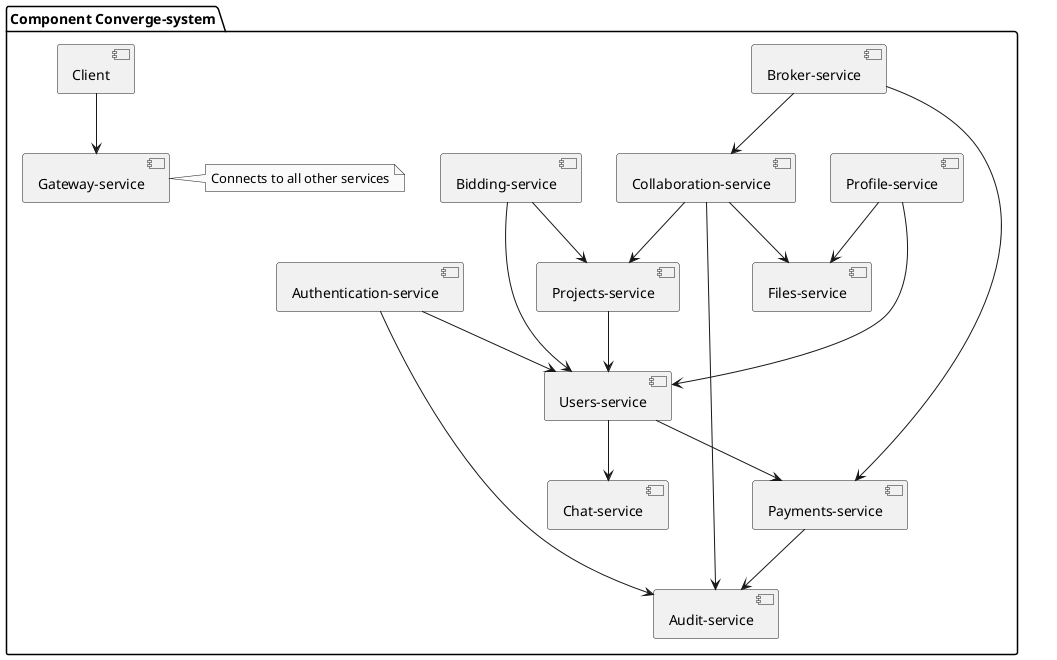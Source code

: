 @startuml Components 

skinparam BackgroundColor transparent
skinparam Monochrome true
skinparam shadowing false

package "Component Converge-system" as cp {

[Audit-service] as audit
[Users-service] as users
[Authentication-service] as auth
[Projects-service] as projects
[Broker-service] as broker
[Collaboration-service] as collaboration
[Files-service] as files
[Payments-service] as payments
[Profile-service] as profiles
[Client] as client
[Gateway-service] as gateway
[Bidding-service] as bidding
[Chat-service] as chat

auth --> users
profiles --> users
projects --> users
collaboration --> projects
broker --> collaboration
profiles --> files
collaboration --> files
client --> gateway
bidding --> users
bidding --> projects
broker --> payments
users --> payments
users --> chat
auth --> audit
collaboration --> audit
payments --> audit

note right of gateway : Connects to all other services


}

@enduml
